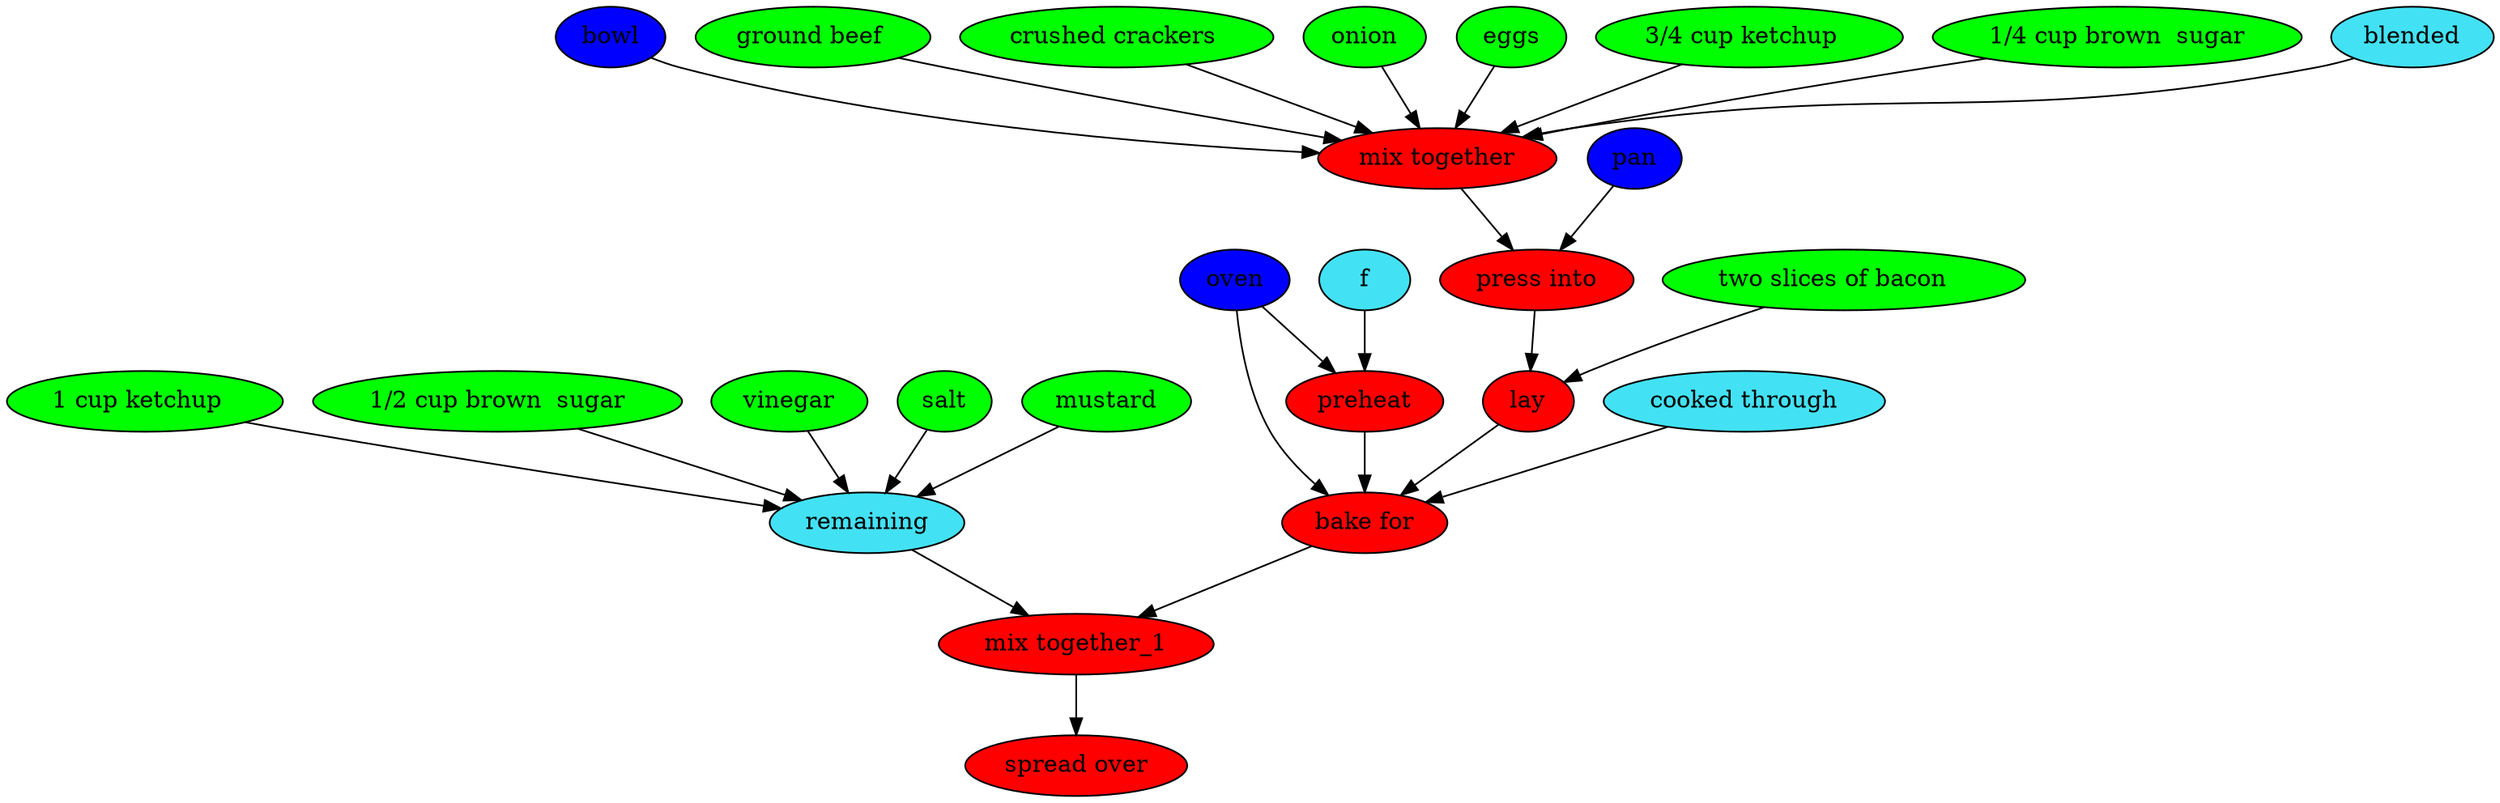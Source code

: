 digraph G {
preheat [style=filled, fillcolor=red];
oven [style=filled, fillcolor="#0000ff"];
f [style=filled, fillcolor="#42e2f4"];
oven -> preheat;
f -> preheat;
bowl [style=filled, fillcolor="#0000ff"];
"mix together" [style=filled, fillcolor=red];
"ground beef " [style=filled, fillcolor=green];
"crushed crackers " [style=filled, fillcolor=green];
onion [style=filled, fillcolor=green];
eggs [style=filled, fillcolor=green];
"3/4 cup ketchup  " [style=filled, fillcolor=green];
"1/4 cup brown  sugar" [style=filled, fillcolor=green];
blended [style=filled, fillcolor="#42e2f4"];
"ground beef " -> "mix together";
"crushed crackers " -> "mix together";
onion -> "mix together";
eggs -> "mix together";
"3/4 cup ketchup  " -> "mix together";
"1/4 cup brown  sugar" -> "mix together";
bowl -> "mix together";
blended -> "mix together";
"press into" [style=filled, fillcolor=red];
pan [style=filled, fillcolor="#0000ff"];
pan -> "press into";
lay [style=filled, fillcolor=red];
"two slices of bacon   " [style=filled, fillcolor=green];
"two slices of bacon   " -> lay;
"bake for" [style=filled, fillcolor=red];
oven [style=filled, fillcolor="#0000ff"];
"cooked through" [style=filled, fillcolor="#42e2f4"];
oven -> "bake for";
"cooked through" -> "bake for";
"mix together_1" [style=filled, fillcolor=red];
remaining [style=filled, fillcolor="#42e2f4"];
"1 cup ketchup  " [style=filled, fillcolor=green];
"1/2 cup brown  sugar" [style=filled, fillcolor=green];
vinegar [style=filled, fillcolor=green];
salt [style=filled, fillcolor=green];
mustard [style=filled, fillcolor=green];
"1 cup ketchup  " -> remaining;
"1/2 cup brown  sugar" -> remaining;
vinegar -> remaining;
salt -> remaining;
mustard -> remaining;
remaining -> "mix together_1";
"spread over" [style=filled, fillcolor=red];
preheat -> "bake for";
"mix together" -> "press into";
"press into" -> lay;
lay -> "bake for";
"bake for" -> "mix together_1";
"mix together_1" -> "spread over";
}
